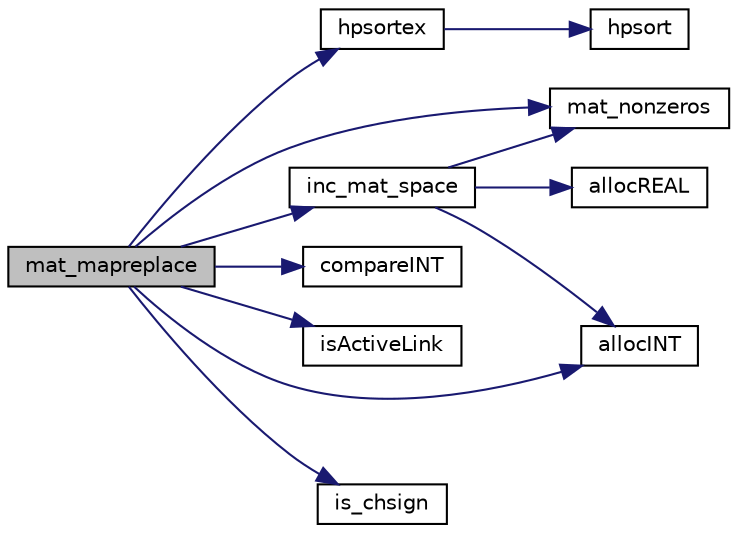 digraph "mat_mapreplace"
{
  edge [fontname="Helvetica",fontsize="10",labelfontname="Helvetica",labelfontsize="10"];
  node [fontname="Helvetica",fontsize="10",shape=record];
  rankdir="LR";
  Node1836 [label="mat_mapreplace",height=0.2,width=0.4,color="black", fillcolor="grey75", style="filled", fontcolor="black"];
  Node1836 -> Node1837 [color="midnightblue",fontsize="10",style="solid",fontname="Helvetica"];
  Node1837 [label="mat_nonzeros",height=0.2,width=0.4,color="black", fillcolor="white", style="filled",URL="$dc/d9a/lp__matrix_8c.html#a9430c42ed7853fd8dd6463ed7165f243"];
  Node1836 -> Node1838 [color="midnightblue",fontsize="10",style="solid",fontname="Helvetica"];
  Node1838 [label="allocINT",height=0.2,width=0.4,color="black", fillcolor="white", style="filled",URL="$d9/d18/lp__utils_8c.html#a2081b8e14a0691b7e3931fa280ad9e63"];
  Node1836 -> Node1839 [color="midnightblue",fontsize="10",style="solid",fontname="Helvetica"];
  Node1839 [label="hpsortex",height=0.2,width=0.4,color="black", fillcolor="white", style="filled",URL="$dd/dc0/commonlib_8c.html#a87d4333486697238013aa792194b8f09"];
  Node1839 -> Node1840 [color="midnightblue",fontsize="10",style="solid",fontname="Helvetica"];
  Node1840 [label="hpsort",height=0.2,width=0.4,color="black", fillcolor="white", style="filled",URL="$dd/dc0/commonlib_8c.html#a6365346df1b1a94b986410bd380777af"];
  Node1836 -> Node1841 [color="midnightblue",fontsize="10",style="solid",fontname="Helvetica"];
  Node1841 [label="compareINT",height=0.2,width=0.4,color="black", fillcolor="white", style="filled",URL="$dd/dc0/commonlib_8c.html#a186ef9cde33c2efd3b29175cf527767b"];
  Node1836 -> Node1842 [color="midnightblue",fontsize="10",style="solid",fontname="Helvetica"];
  Node1842 [label="isActiveLink",height=0.2,width=0.4,color="black", fillcolor="white", style="filled",URL="$d9/d18/lp__utils_8c.html#a183f62e53061778d4fdb381e27d8cf4c"];
  Node1836 -> Node1843 [color="midnightblue",fontsize="10",style="solid",fontname="Helvetica"];
  Node1843 [label="inc_mat_space",height=0.2,width=0.4,color="black", fillcolor="white", style="filled",URL="$dc/d9a/lp__matrix_8c.html#a2239ebb44f76930fc243a0457c8c94d9"];
  Node1843 -> Node1837 [color="midnightblue",fontsize="10",style="solid",fontname="Helvetica"];
  Node1843 -> Node1838 [color="midnightblue",fontsize="10",style="solid",fontname="Helvetica"];
  Node1843 -> Node1844 [color="midnightblue",fontsize="10",style="solid",fontname="Helvetica"];
  Node1844 [label="allocREAL",height=0.2,width=0.4,color="black", fillcolor="white", style="filled",URL="$d9/d18/lp__utils_8c.html#a7b25e1f9aee74052b4b6df28443ebf48"];
  Node1836 -> Node1845 [color="midnightblue",fontsize="10",style="solid",fontname="Helvetica"];
  Node1845 [label="is_chsign",height=0.2,width=0.4,color="black", fillcolor="white", style="filled",URL="$d4/d79/lp__lib_8c.html#a93ed2e8f778b6340d960f732e9c0f9f6"];
}
